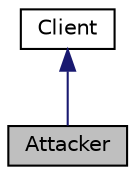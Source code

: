 digraph "Attacker"
{
 // LATEX_PDF_SIZE
  edge [fontname="Helvetica",fontsize="10",labelfontname="Helvetica",labelfontsize="10"];
  node [fontname="Helvetica",fontsize="10",shape=record];
  Node1 [label="Attacker",height=0.2,width=0.4,color="black", fillcolor="grey75", style="filled", fontcolor="black",tooltip="Класс Attacker показывает демонстрацию атаки возпроизведения Каждый метод класса забирает из последне..."];
  Node2 -> Node1 [dir="back",color="midnightblue",fontsize="10",style="solid",fontname="Helvetica"];
  Node2 [label="Client",height=0.2,width=0.4,color="black", fillcolor="white", style="filled",URL="$class_client.html",tooltip="класс Client демонстрирует действия доказывающего"];
}
